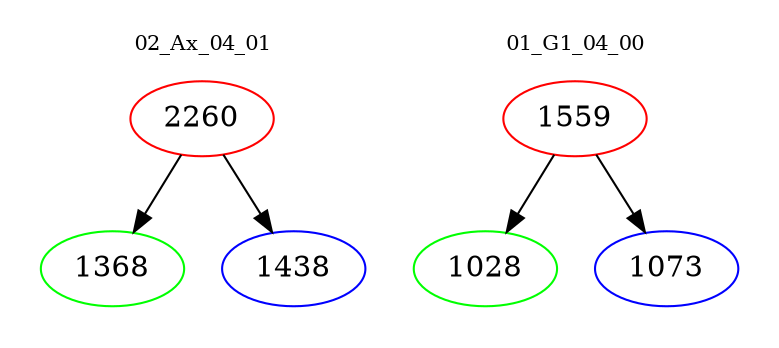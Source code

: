 digraph{
subgraph cluster_0 {
color = white
label = "02_Ax_04_01";
fontsize=10;
T0_2260 [label="2260", color="red"]
T0_2260 -> T0_1368 [color="black"]
T0_1368 [label="1368", color="green"]
T0_2260 -> T0_1438 [color="black"]
T0_1438 [label="1438", color="blue"]
}
subgraph cluster_1 {
color = white
label = "01_G1_04_00";
fontsize=10;
T1_1559 [label="1559", color="red"]
T1_1559 -> T1_1028 [color="black"]
T1_1028 [label="1028", color="green"]
T1_1559 -> T1_1073 [color="black"]
T1_1073 [label="1073", color="blue"]
}
}

